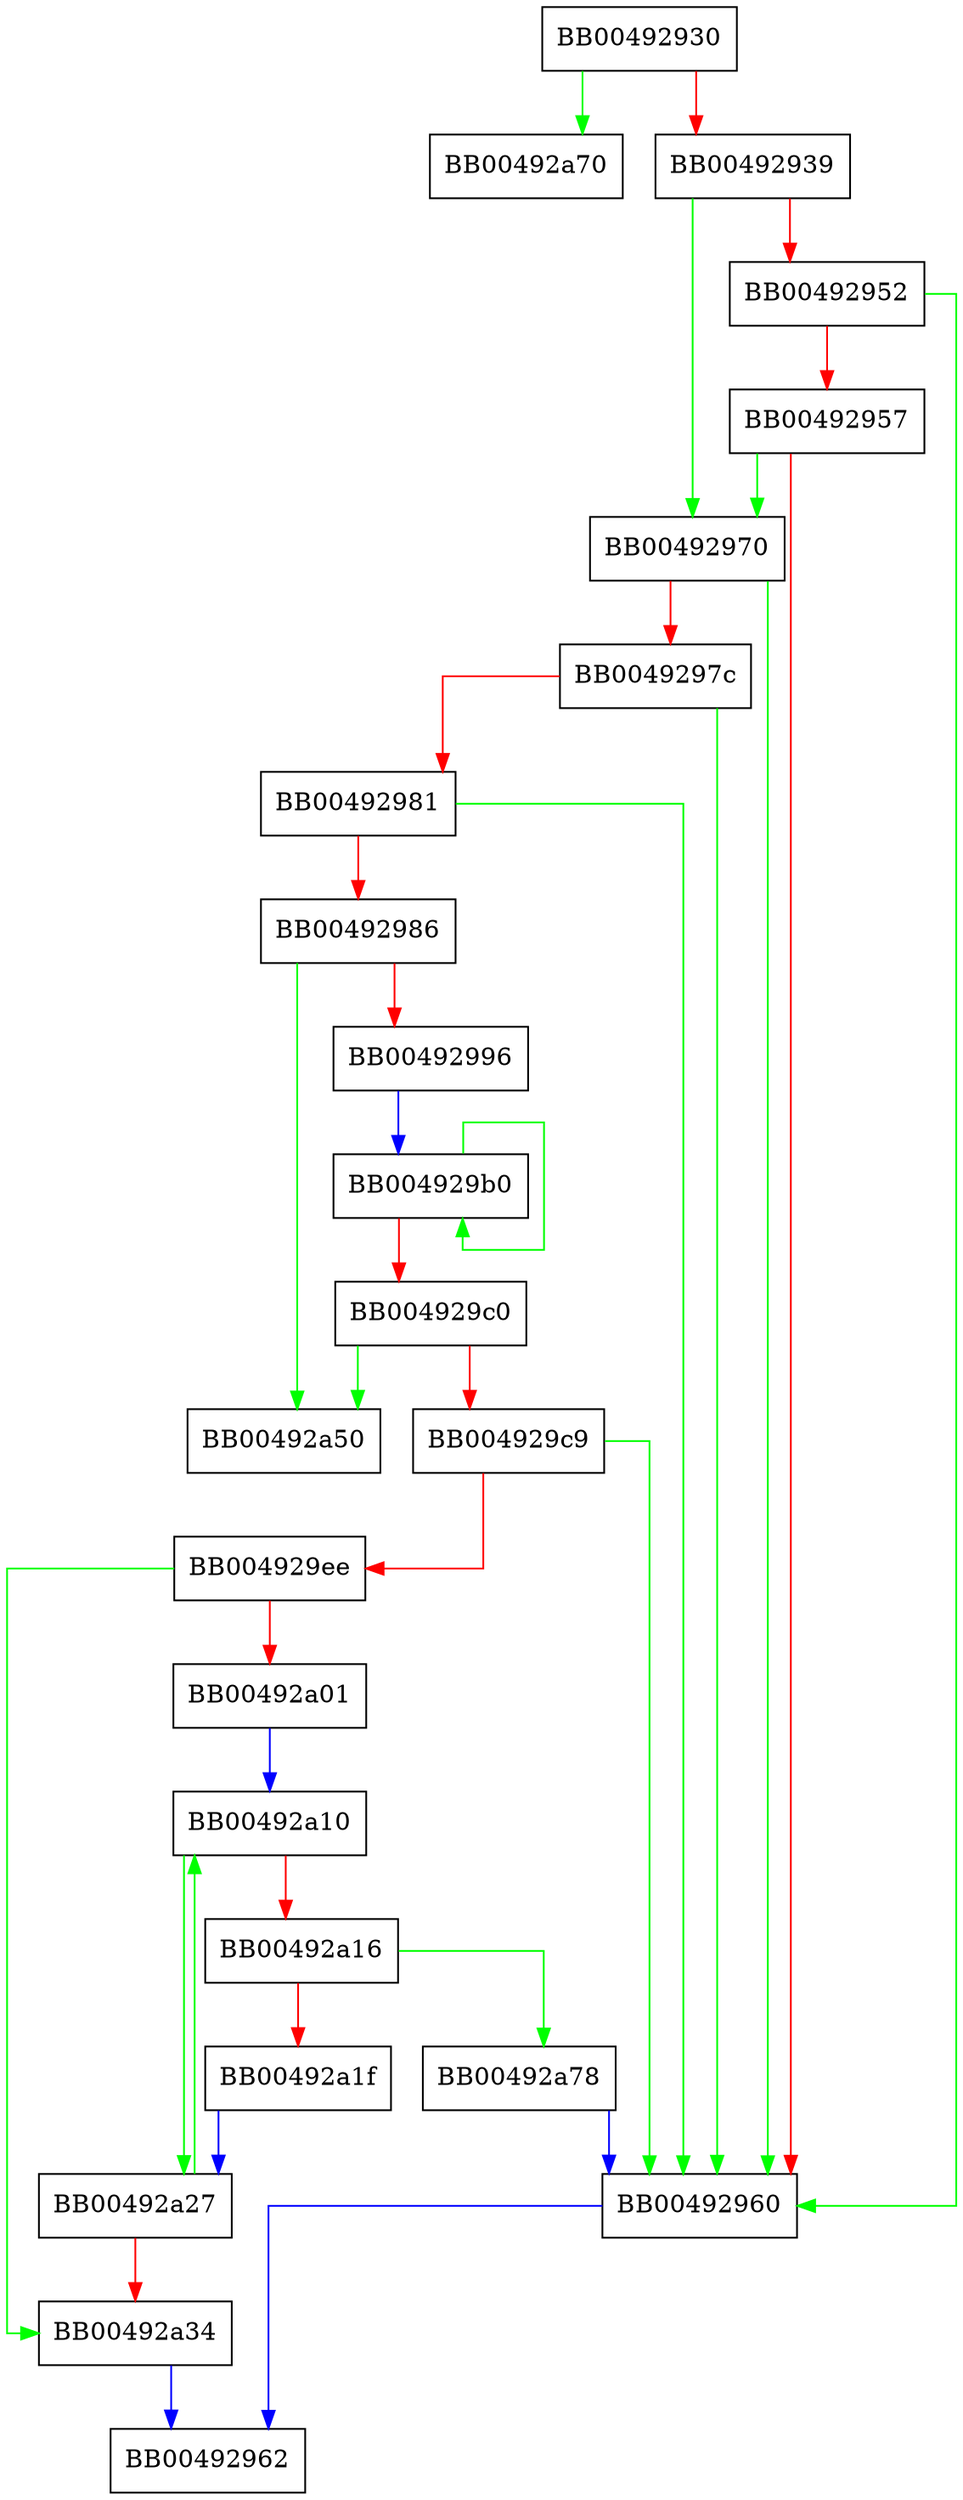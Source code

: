 digraph SSL_client_hello_get1_extensions_present {
  node [shape="box"];
  graph [splines=ortho];
  BB00492930 -> BB00492a70 [color="green"];
  BB00492930 -> BB00492939 [color="red"];
  BB00492939 -> BB00492970 [color="green"];
  BB00492939 -> BB00492952 [color="red"];
  BB00492952 -> BB00492960 [color="green"];
  BB00492952 -> BB00492957 [color="red"];
  BB00492957 -> BB00492970 [color="green"];
  BB00492957 -> BB00492960 [color="red"];
  BB00492960 -> BB00492962 [color="blue"];
  BB00492970 -> BB00492960 [color="green"];
  BB00492970 -> BB0049297c [color="red"];
  BB0049297c -> BB00492960 [color="green"];
  BB0049297c -> BB00492981 [color="red"];
  BB00492981 -> BB00492960 [color="green"];
  BB00492981 -> BB00492986 [color="red"];
  BB00492986 -> BB00492a50 [color="green"];
  BB00492986 -> BB00492996 [color="red"];
  BB00492996 -> BB004929b0 [color="blue"];
  BB004929b0 -> BB004929b0 [color="green"];
  BB004929b0 -> BB004929c0 [color="red"];
  BB004929c0 -> BB00492a50 [color="green"];
  BB004929c0 -> BB004929c9 [color="red"];
  BB004929c9 -> BB00492960 [color="green"];
  BB004929c9 -> BB004929ee [color="red"];
  BB004929ee -> BB00492a34 [color="green"];
  BB004929ee -> BB00492a01 [color="red"];
  BB00492a01 -> BB00492a10 [color="blue"];
  BB00492a10 -> BB00492a27 [color="green"];
  BB00492a10 -> BB00492a16 [color="red"];
  BB00492a16 -> BB00492a78 [color="green"];
  BB00492a16 -> BB00492a1f [color="red"];
  BB00492a1f -> BB00492a27 [color="blue"];
  BB00492a27 -> BB00492a10 [color="green"];
  BB00492a27 -> BB00492a34 [color="red"];
  BB00492a34 -> BB00492962 [color="blue"];
  BB00492a78 -> BB00492960 [color="blue"];
}